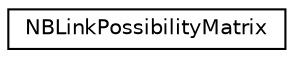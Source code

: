 digraph "Graphical Class Hierarchy"
{
  edge [fontname="Helvetica",fontsize="10",labelfontname="Helvetica",labelfontsize="10"];
  node [fontname="Helvetica",fontsize="10",shape=record];
  rankdir="LR";
  Node0 [label="NBLinkPossibilityMatrix",height=0.2,width=0.4,color="black", fillcolor="white", style="filled",URL="$dd/dee/class_n_b_link_possibility_matrix.html"];
}
